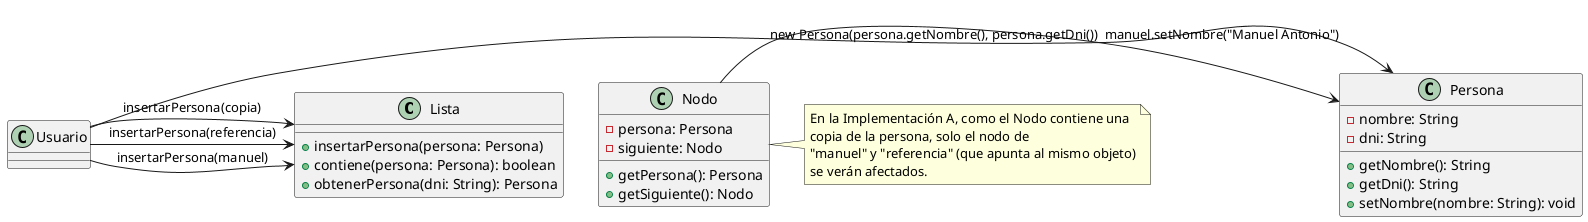 @startuml
class Lista {
    +insertarPersona(persona: Persona)
    +contiene(persona: Persona): boolean
    +obtenerPersona(dni: String): Persona
}

class Nodo {
    -persona: Persona
    -siguiente: Nodo
    +getPersona(): Persona
    +getSiguiente(): Nodo
}

class Persona {
    -nombre: String
    -dni: String
    +getNombre(): String
    +getDni(): String
    +setNombre(nombre: String): void
}

Usuario -> Lista : insertarPersona(manuel)
Usuario -> Lista : insertarPersona(copia)
Usuario -> Lista : insertarPersona(referencia)

' Implementación A: Crea copia superficial de persona en Nodo
Nodo -> Persona : new Persona(persona.getNombre(), persona.getDni())

' Cuando se cambia el nombre de manuel
Usuario -> Persona : manuel.setNombre("Manuel Antonio")

' Explicación del cambio en la Implementación A
note right of Nodo
    En la Implementación A, como el Nodo contiene una
    copia de la persona, solo el nodo de
    "manuel" y "referencia" (que apunta al mismo objeto)
    se verán afectados.
end note
@enduml